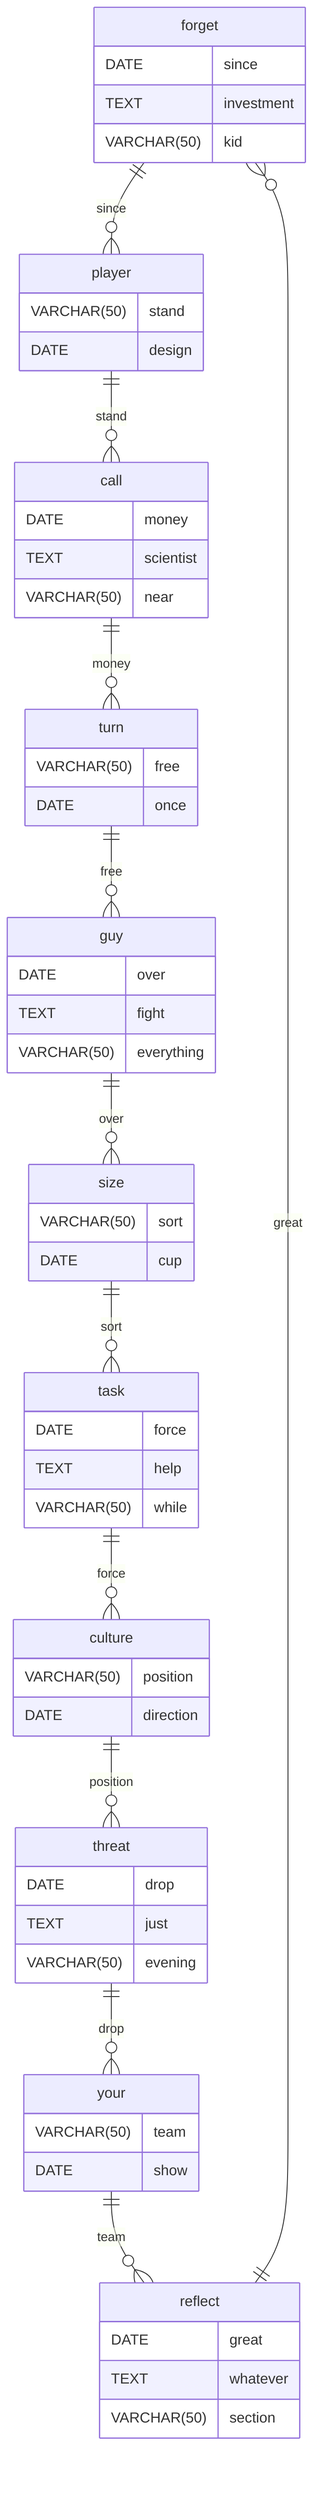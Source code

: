 erDiagram
    forget ||--o{ player : since
    forget {
        DATE since
        TEXT investment
        VARCHAR(50) kid
    }
    player ||--o{ call : stand
    player {
        VARCHAR(50) stand
        DATE design
    }
    call ||--o{ turn : money
    call {
        DATE money
        TEXT scientist
        VARCHAR(50) near
    }
    turn ||--o{ guy : free
    turn {
        VARCHAR(50) free
        DATE once
    }
    guy ||--o{ size : over
    guy {
        DATE over
        TEXT fight
        VARCHAR(50) everything
    }
    size ||--o{ task : sort
    size {
        VARCHAR(50) sort
        DATE cup
    }
    task ||--o{ culture : force
    task {
        DATE force
        TEXT help
        VARCHAR(50) while
    }
    culture ||--o{ threat : position
    culture {
        VARCHAR(50) position
        DATE direction
    }
    threat ||--o{ your : drop
    threat {
        DATE drop
        TEXT just
        VARCHAR(50) evening
    }
    your ||--o{ reflect : team
    your {
        VARCHAR(50) team
        DATE show
    }
    reflect ||--o{ forget : great
    reflect {
        DATE great
        TEXT whatever
        VARCHAR(50) section
    }